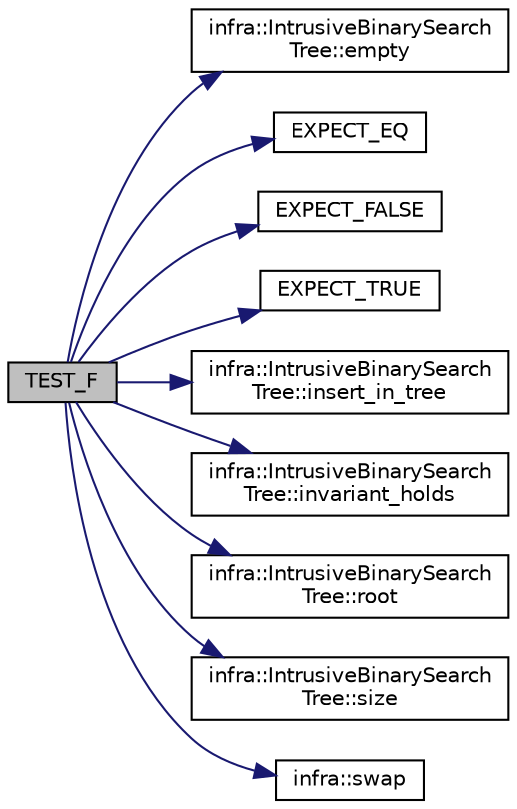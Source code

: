 digraph "TEST_F"
{
 // INTERACTIVE_SVG=YES
  edge [fontname="Helvetica",fontsize="10",labelfontname="Helvetica",labelfontsize="10"];
  node [fontname="Helvetica",fontsize="10",shape=record];
  rankdir="LR";
  Node134 [label="TEST_F",height=0.2,width=0.4,color="black", fillcolor="grey75", style="filled", fontcolor="black"];
  Node134 -> Node135 [color="midnightblue",fontsize="10",style="solid",fontname="Helvetica"];
  Node135 [label="infra::IntrusiveBinarySearch\lTree::empty",height=0.2,width=0.4,color="black", fillcolor="white", style="filled",URL="$d4/dc7/classinfra_1_1_intrusive_binary_search_tree.html#a978ac44a4740002aa819878aff9bc417"];
  Node134 -> Node136 [color="midnightblue",fontsize="10",style="solid",fontname="Helvetica"];
  Node136 [label="EXPECT_EQ",height=0.2,width=0.4,color="black", fillcolor="white", style="filled",URL="$d6/def/_test_json_8cpp.html#a82745227e2f0a8edbb4ae630d88a8e86"];
  Node134 -> Node137 [color="midnightblue",fontsize="10",style="solid",fontname="Helvetica"];
  Node137 [label="EXPECT_FALSE",height=0.2,width=0.4,color="black", fillcolor="white", style="filled",URL="$d6/def/_test_json_8cpp.html#ac7ef10ed7113236e5f3dfce13707224e"];
  Node134 -> Node138 [color="midnightblue",fontsize="10",style="solid",fontname="Helvetica"];
  Node138 [label="EXPECT_TRUE",height=0.2,width=0.4,color="black", fillcolor="white", style="filled",URL="$d6/def/_test_json_8cpp.html#a84dbe6e62bbec23a120a258315c7b6dc"];
  Node134 -> Node139 [color="midnightblue",fontsize="10",style="solid",fontname="Helvetica"];
  Node139 [label="infra::IntrusiveBinarySearch\lTree::insert_in_tree",height=0.2,width=0.4,color="black", fillcolor="white", style="filled",URL="$d4/dc7/classinfra_1_1_intrusive_binary_search_tree.html#af374eaebc3d84c6ddf1a4772f7727ee4"];
  Node134 -> Node140 [color="midnightblue",fontsize="10",style="solid",fontname="Helvetica"];
  Node140 [label="infra::IntrusiveBinarySearch\lTree::invariant_holds",height=0.2,width=0.4,color="black", fillcolor="white", style="filled",URL="$d4/dc7/classinfra_1_1_intrusive_binary_search_tree.html#acdad2d9145618fab2be04b48772a40aa"];
  Node134 -> Node141 [color="midnightblue",fontsize="10",style="solid",fontname="Helvetica"];
  Node141 [label="infra::IntrusiveBinarySearch\lTree::root",height=0.2,width=0.4,color="black", fillcolor="white", style="filled",URL="$d4/dc7/classinfra_1_1_intrusive_binary_search_tree.html#a754b3f73e97fbf27f298cd6ad650a9a6"];
  Node134 -> Node142 [color="midnightblue",fontsize="10",style="solid",fontname="Helvetica"];
  Node142 [label="infra::IntrusiveBinarySearch\lTree::size",height=0.2,width=0.4,color="black", fillcolor="white", style="filled",URL="$d4/dc7/classinfra_1_1_intrusive_binary_search_tree.html#a3b99f487816e2362abee765ef63a781d"];
  Node134 -> Node143 [color="midnightblue",fontsize="10",style="solid",fontname="Helvetica"];
  Node143 [label="infra::swap",height=0.2,width=0.4,color="black", fillcolor="white", style="filled",URL="$d0/de3/namespaceinfra.html#a032811931ada58a358282ecfcfd58de5"];
}
